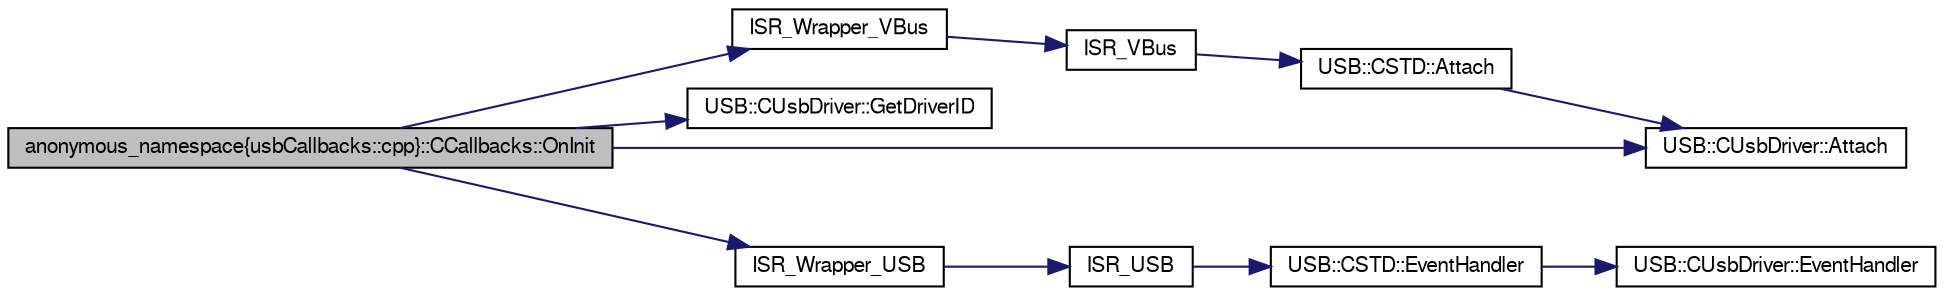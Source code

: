 digraph G
{
  bgcolor="transparent";
  edge [fontname="FreeSans",fontsize=10,labelfontname="FreeSans",labelfontsize=10];
  node [fontname="FreeSans",fontsize=10,shape=record];
  rankdir=LR;
  Node1 [label="anonymous_namespace\{usbCallbacks::cpp\}::CCallbacks::OnInit",height=0.2,width=0.4,color="black", fillcolor="grey75", style="filled" fontcolor="black"];
  Node1 -> Node2 [color="midnightblue",fontsize=10,style="solid",fontname="FreeSans"];
  Node2 [label="USB::CUsbDriver::Attach",height=0.2,width=0.4,color="black",URL="$class_u_s_b_1_1_c_usb_driver.html#39a3359cccdcedde01052f3b7ecd9a16",tooltip="Handles the attachment or detachment of the device to or from the USB."];
  Node1 -> Node3 [color="midnightblue",fontsize=10,style="solid",fontname="FreeSans"];
  Node3 [label="USB::CUsbDriver::GetDriverID",height=0.2,width=0.4,color="black",URL="$class_u_s_b_1_1_c_usb_driver.html#1e0621b29740c428593c29bfc494b671",tooltip="Returns the USB controller peripheral ID of a CUsbDriver instance."];
  Node1 -> Node4 [color="midnightblue",fontsize=10,style="solid",fontname="FreeSans"];
  Node4 [label="ISR_Wrapper_USB",height=0.2,width=0.4,color="black",URL="$_i_s_r_8cpp.html#0ed728d6985012a740e52441da49fbcb"];
  Node4 -> Node5 [color="midnightblue",fontsize=10,style="solid",fontname="FreeSans"];
  Node5 [label="ISR_USB",height=0.2,width=0.4,color="black",URL="$_i_s_r_8cpp.html#f9338c4d1da4de0616caffea0f7240e8"];
  Node5 -> Node6 [color="midnightblue",fontsize=10,style="solid",fontname="FreeSans"];
  Node6 [label="USB::CSTD::EventHandler",height=0.2,width=0.4,color="black",URL="$class_u_s_b_1_1_c_s_t_d.html#770fc157d10920c6c262bcd828089d15",tooltip="Low-level usb driver interrupt handler."];
  Node6 -> Node7 [color="midnightblue",fontsize=10,style="solid",fontname="FreeSans"];
  Node7 [label="USB::CUsbDriver::EventHandler",height=0.2,width=0.4,color="black",URL="$class_u_s_b_1_1_c_usb_driver.html#bf134a2c91076fdae5d9d3ba640965b4",tooltip="Event handler for the USB controller peripheral."];
  Node1 -> Node8 [color="midnightblue",fontsize=10,style="solid",fontname="FreeSans"];
  Node8 [label="ISR_Wrapper_VBus",height=0.2,width=0.4,color="black",URL="$_i_s_r_8cpp.html#dc5f1a62af6fc5c13c48579cb03c5e5c"];
  Node8 -> Node9 [color="midnightblue",fontsize=10,style="solid",fontname="FreeSans"];
  Node9 [label="ISR_VBus",height=0.2,width=0.4,color="black",URL="$_i_s_r_8cpp.html#ec7daf52d1fdee9c82cd9e80c8e50d10"];
  Node9 -> Node10 [color="midnightblue",fontsize=10,style="solid",fontname="FreeSans"];
  Node10 [label="USB::CSTD::Attach",height=0.2,width=0.4,color="black",URL="$class_u_s_b_1_1_c_s_t_d.html#0e11bf23e8398d0a74e8cb9f0a2d9935",tooltip="Attach device to USB bus."];
  Node10 -> Node2 [color="midnightblue",fontsize=10,style="solid",fontname="FreeSans"];
}
